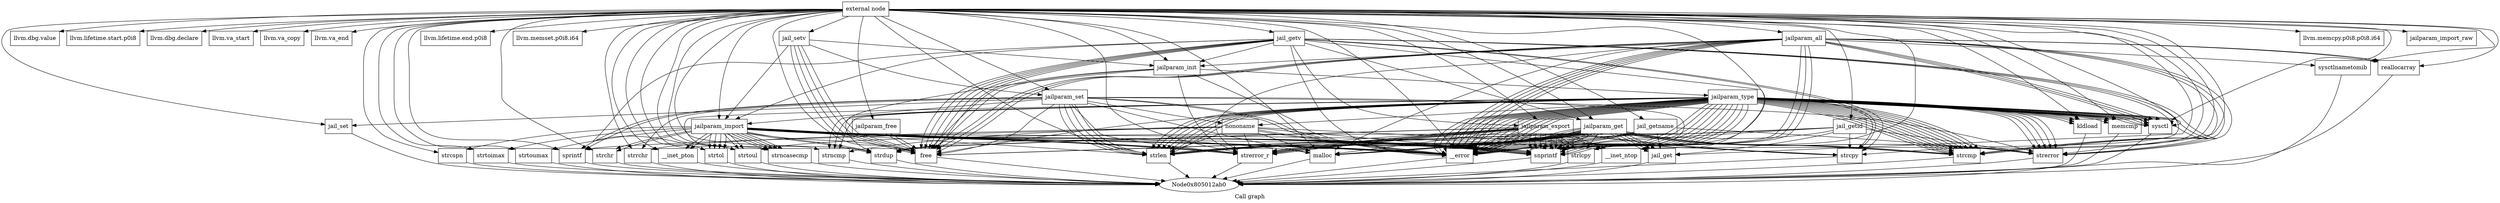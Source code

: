 digraph "Call graph" {
	label="Call graph";

	Node0x805012a80 [shape=record,label="{external node}"];
	Node0x805012a80 -> Node0x805012b10;
	Node0x805012a80 -> Node0x805012cf0;
	Node0x805012a80 -> Node0x805012d50;
	Node0x805012a80 -> Node0x805012db0;
	Node0x805012a80 -> Node0x805012e10;
	Node0x805012a80 -> Node0x805012e70;
	Node0x805012a80 -> Node0x805012ed0;
	Node0x805012a80 -> Node0x805012b70;
	Node0x805012a80 -> Node0x805012bd0;
	Node0x805012a80 -> Node0x805012c30;
	Node0x805012a80 -> Node0x805012c90;
	Node0x805012a80 -> Node0x805013710;
	Node0x805012a80 -> Node0x805013170;
	Node0x805012a80 -> Node0x805013770;
	Node0x805012a80 -> Node0x805013110;
	Node0x805012a80 -> Node0x805012f90;
	Node0x805012a80 -> Node0x805012ff0;
	Node0x805012a80 -> Node0x805013530;
	Node0x805012a80 -> Node0x805013590;
	Node0x805012a80 -> Node0x805013650;
	Node0x805012a80 -> Node0x8050136b0;
	Node0x805012a80 -> Node0x805013290;
	Node0x805012a80 -> Node0x8050137d0;
	Node0x805012a80 -> Node0x805013830;
	Node0x805012a80 -> Node0x805012f30;
	Node0x805012a80 -> Node0x8050130b0;
	Node0x805012a80 -> Node0x8050131d0;
	Node0x805012a80 -> Node0x805013230;
	Node0x805012a80 -> Node0x8050132f0;
	Node0x805012a80 -> Node0x805013350;
	Node0x805012a80 -> Node0x8050133b0;
	Node0x805012a80 -> Node0x805013410;
	Node0x805012a80 -> Node0x805013470;
	Node0x805012a80 -> Node0x8050134d0;
	Node0x805012a80 -> Node0x805013890;
	Node0x805012a80 -> Node0x8050138f0;
	Node0x805012a80 -> Node0x805013950;
	Node0x805012a80 -> Node0x8050139b0;
	Node0x805012a80 -> Node0x805013a10;
	Node0x805012a80 -> Node0x805013a70;
	Node0x805012a80 -> Node0x805013ad0;
	Node0x805012a80 -> Node0x805013b30;
	Node0x805012a80 -> Node0x805013bf0;
	Node0x805012a80 -> Node0x805013b90;
	Node0x805012a80 -> Node0x805013c50;
	Node0x805012a80 -> Node0x805013cb0;
	Node0x805012a80 -> Node0x805013d70;
	Node0x805012a80 -> Node0x805013d10;
	Node0x805012a80 -> Node0x805013dd0;
	Node0x805012a80 -> Node0x805013e30;
	Node0x805012a80 -> Node0x805013e90;
	Node0x805012b10 [shape=record,label="{jail_setv}"];
	Node0x805012b10 -> Node0x805012b70;
	Node0x805012b10 -> Node0x805012bd0;
	Node0x805012b10 -> Node0x805012c30;
	Node0x805012b10 -> Node0x805012c90;
	Node0x805012b10 -> Node0x805012c90;
	Node0x805012b10 -> Node0x805012c90;
	Node0x805012b10 -> Node0x805012c90;
	Node0x805012cf0 [shape=record,label="{llvm.dbg.value}"];
	Node0x805012d50 [shape=record,label="{llvm.lifetime.start.p0i8}"];
	Node0x805012db0 [shape=record,label="{llvm.dbg.declare}"];
	Node0x805012e10 [shape=record,label="{llvm.va_start}"];
	Node0x805012e70 [shape=record,label="{llvm.va_copy}"];
	Node0x805012ed0 [shape=record,label="{llvm.va_end}"];
	Node0x805012b70 [shape=record,label="{jailparam_init}"];
	Node0x805012b70 -> Node0x805012f30;
	Node0x805012b70 -> Node0x805012f90;
	Node0x805012b70 -> Node0x805012ff0;
	Node0x805012b70 -> Node0x805013050;
	Node0x805012b70 -> Node0x805012c90;
	Node0x805012b70 -> Node0x805012c90;
	Node0x805012bd0 [shape=record,label="{jailparam_import}"];
	Node0x805012bd0 -> Node0x805012f30;
	Node0x805012bd0 -> Node0x805012f90;
	Node0x805012bd0 -> Node0x805012ff0;
	Node0x805012bd0 -> Node0x805012f30;
	Node0x805012bd0 -> Node0x805012f90;
	Node0x805012bd0 -> Node0x805012ff0;
	Node0x805012bd0 -> Node0x8050130b0;
	Node0x805012bd0 -> Node0x8050130b0;
	Node0x805012bd0 -> Node0x805013110;
	Node0x805012bd0 -> Node0x805012f90;
	Node0x805012bd0 -> Node0x805012ff0;
	Node0x805012bd0 -> Node0x805013170;
	Node0x805012bd0 -> Node0x8050131d0;
	Node0x805012bd0 -> Node0x805013230;
	Node0x805012bd0 -> Node0x805013290;
	Node0x805012bd0 -> Node0x805013230;
	Node0x805012bd0 -> Node0x805013290;
	Node0x805012bd0 -> Node0x8050132f0;
	Node0x805012bd0 -> Node0x805013290;
	Node0x805012bd0 -> Node0x805013350;
	Node0x805012bd0 -> Node0x8050132f0;
	Node0x805012bd0 -> Node0x805013350;
	Node0x805012bd0 -> Node0x8050133b0;
	Node0x805012bd0 -> Node0x805013410;
	Node0x805012bd0 -> Node0x805013470;
	Node0x805012bd0 -> Node0x8050134d0;
	Node0x805012bd0 -> Node0x805013290;
	Node0x805012bd0 -> Node0x8050134d0;
	Node0x805012bd0 -> Node0x805013290;
	Node0x805012bd0 -> Node0x805013290;
	Node0x805012bd0 -> Node0x805012f90;
	Node0x805012bd0 -> Node0x805012c90;
	Node0x805012bd0 -> Node0x805013230;
	Node0x805012bd0 -> Node0x8050132f0;
	Node0x805012bd0 -> Node0x805013230;
	Node0x805012bd0 -> Node0x805013230;
	Node0x805012bd0 -> Node0x8050132f0;
	Node0x805012c30 [shape=record,label="{jailparam_set}"];
	Node0x805012c30 -> Node0x805013170;
	Node0x805012c30 -> Node0x805013170;
	Node0x805012c30 -> Node0x805013110;
	Node0x805012c30 -> Node0x805012f90;
	Node0x805012c30 -> Node0x805012ff0;
	Node0x805012c30 -> Node0x805013530;
	Node0x805012c30 -> Node0x805013590;
	Node0x805012c30 -> Node0x805013590;
	Node0x805012c30 -> Node0x8050135f0;
	Node0x805012c30 -> Node0x805013170;
	Node0x805012c30 -> Node0x805012bd0;
	Node0x805012c30 -> Node0x805013170;
	Node0x805012c30 -> Node0x805013650;
	Node0x805012c30 -> Node0x805012f90;
	Node0x805012c30 -> Node0x8050136b0;
	Node0x805012c30 -> Node0x805013290;
	Node0x805012c30 -> Node0x805012c90;
	Node0x805012c90 [shape=record,label="{free}"];
	Node0x805012c90 -> Node0x805012ab0;
	Node0x805013710 [shape=record,label="{llvm.lifetime.end.p0i8}"];
	Node0x805013170 [shape=record,label="{strlen}"];
	Node0x805013170 -> Node0x805012ab0;
	Node0x805013770 [shape=record,label="{llvm.memset.p0i8.i64}"];
	Node0x805013110 [shape=record,label="{malloc}"];
	Node0x805013110 -> Node0x805012ab0;
	Node0x805012f90 [shape=record,label="{__error}"];
	Node0x805012f90 -> Node0x805012ab0;
	Node0x805012ff0 [shape=record,label="{strerror_r}"];
	Node0x805012ff0 -> Node0x805012ab0;
	Node0x805013530 [shape=record,label="{strrchr}"];
	Node0x805013530 -> Node0x805012ab0;
	Node0x805013590 [shape=record,label="{sprintf}"];
	Node0x805013590 -> Node0x805012ab0;
	Node0x8050135f0 [shape=record,label="{nononame}"];
	Node0x8050135f0 -> Node0x805013530;
	Node0x8050135f0 -> Node0x8050137d0;
	Node0x8050135f0 -> Node0x805013290;
	Node0x8050135f0 -> Node0x805012f90;
	Node0x8050135f0 -> Node0x805013170;
	Node0x8050135f0 -> Node0x805013110;
	Node0x8050135f0 -> Node0x805012f90;
	Node0x8050135f0 -> Node0x805012ff0;
	Node0x8050135f0 -> Node0x805013590;
	Node0x8050135f0 -> Node0x805013830;
	Node0x805013650 [shape=record,label="{jail_set}"];
	Node0x805013650 -> Node0x805012ab0;
	Node0x8050136b0 [shape=record,label="{strerror}"];
	Node0x8050136b0 -> Node0x805012ab0;
	Node0x805013290 [shape=record,label="{snprintf}"];
	Node0x805013290 -> Node0x805012ab0;
	Node0x8050137d0 [shape=record,label="{strncmp}"];
	Node0x8050137d0 -> Node0x805012ab0;
	Node0x805013830 [shape=record,label="{strcpy}"];
	Node0x805013830 -> Node0x805012ab0;
	Node0x805012f30 [shape=record,label="{strdup}"];
	Node0x805012f30 -> Node0x805012ab0;
	Node0x8050130b0 [shape=record,label="{strchr}"];
	Node0x8050130b0 -> Node0x805012ab0;
	Node0x8050131d0 [shape=record,label="{strcspn}"];
	Node0x8050131d0 -> Node0x805012ab0;
	Node0x805013230 [shape=record,label="{strncasecmp}"];
	Node0x805013230 -> Node0x805012ab0;
	Node0x8050132f0 [shape=record,label="{strtol}"];
	Node0x8050132f0 -> Node0x805012ab0;
	Node0x805013350 [shape=record,label="{strtoul}"];
	Node0x805013350 -> Node0x805012ab0;
	Node0x8050133b0 [shape=record,label="{strtoimax}"];
	Node0x8050133b0 -> Node0x805012ab0;
	Node0x805013410 [shape=record,label="{strtoumax}"];
	Node0x805013410 -> Node0x805012ab0;
	Node0x805013470 [shape=record,label="{strlcpy}"];
	Node0x805013470 -> Node0x805012ab0;
	Node0x8050134d0 [shape=record,label="{__inet_pton}"];
	Node0x8050134d0 -> Node0x805012ab0;
	Node0x805013050 [shape=record,label="{jailparam_type}"];
	Node0x805013050 -> Node0x805013890;
	Node0x805013050 -> Node0x805013290;
	Node0x805013050 -> Node0x805013170;
	Node0x805013050 -> Node0x8050138f0;
	Node0x805013050 -> Node0x805012f90;
	Node0x805013050 -> Node0x805012f90;
	Node0x805013050 -> Node0x8050136b0;
	Node0x805013050 -> Node0x805013290;
	Node0x805013050 -> Node0x805013890;
	Node0x805013050 -> Node0x8050137d0;
	Node0x805013050 -> Node0x805013950;
	Node0x805013050 -> Node0x805013890;
	Node0x805013050 -> Node0x805013890;
	Node0x805013050 -> Node0x805013890;
	Node0x805013050 -> Node0x805013950;
	Node0x805013050 -> Node0x8050137d0;
	Node0x805013050 -> Node0x805013890;
	Node0x805013050 -> Node0x805013890;
	Node0x805013050 -> Node0x805013950;
	Node0x805013050 -> Node0x805012f90;
	Node0x805013050 -> Node0x8050137d0;
	Node0x805013050 -> Node0x805013950;
	Node0x805013050 -> Node0x805012f90;
	Node0x805013050 -> Node0x805012f90;
	Node0x805013050 -> Node0x805012f90;
	Node0x805013050 -> Node0x805013170;
	Node0x805013050 -> Node0x8050138f0;
	Node0x805013050 -> Node0x8050135f0;
	Node0x805013050 -> Node0x805013290;
	Node0x805013050 -> Node0x805012f90;
	Node0x805013050 -> Node0x805013170;
	Node0x805013050 -> Node0x805013830;
	Node0x805013050 -> Node0x805012c90;
	Node0x805013050 -> Node0x805013290;
	Node0x805013050 -> Node0x805013170;
	Node0x805013050 -> Node0x8050138f0;
	Node0x805013050 -> Node0x8050138f0;
	Node0x805013050 -> Node0x8050138f0;
	Node0x805013050 -> Node0x805012f90;
	Node0x805013050 -> Node0x8050136b0;
	Node0x805013050 -> Node0x805013290;
	Node0x805013050 -> Node0x805013170;
	Node0x805013050 -> Node0x805013890;
	Node0x805013050 -> Node0x805013890;
	Node0x805013050 -> Node0x8050138f0;
	Node0x805013050 -> Node0x805012f90;
	Node0x805013050 -> Node0x8050136b0;
	Node0x805013050 -> Node0x805013290;
	Node0x805013050 -> Node0x805013350;
	Node0x805013050 -> Node0x805013890;
	Node0x805013050 -> Node0x805013890;
	Node0x805013050 -> Node0x8050138f0;
	Node0x805013050 -> Node0x805012f90;
	Node0x805013050 -> Node0x8050136b0;
	Node0x805013050 -> Node0x805013290;
	Node0x805013050 -> Node0x8050138f0;
	Node0x805013050 -> Node0x805012f90;
	Node0x805013050 -> Node0x805012f90;
	Node0x805013050 -> Node0x8050136b0;
	Node0x805013050 -> Node0x805013290;
	Node0x805013050 -> Node0x805013170;
	Node0x805013050 -> Node0x8050139b0;
	Node0x805013050 -> Node0x8050139b0;
	Node0x805013050 -> Node0x8050138f0;
	Node0x805013050 -> Node0x805013290;
	Node0x805013050 -> Node0x805012f90;
	Node0x805013050 -> Node0x805013170;
	Node0x805013050 -> Node0x8050139b0;
	Node0x805013050 -> Node0x8050139b0;
	Node0x805013050 -> Node0x805012f90;
	Node0x805013890 [shape=record,label="{strcmp}"];
	Node0x805013890 -> Node0x805012ab0;
	Node0x8050138f0 [shape=record,label="{sysctl}"];
	Node0x8050138f0 -> Node0x805012ab0;
	Node0x805013950 [shape=record,label="{kldload}"];
	Node0x805013950 -> Node0x805012ab0;
	Node0x8050139b0 [shape=record,label="{memcmp}"];
	Node0x8050139b0 -> Node0x805012ab0;
	Node0x805013a10 [shape=record,label="{jailparam_free}"];
	Node0x805013a10 -> Node0x805012c90;
	Node0x805013a10 -> Node0x805012c90;
	Node0x805013a70 [shape=record,label="{jail_getv}"];
	Node0x805013a70 -> Node0x805012b70;
	Node0x805013a70 -> Node0x805013890;
	Node0x805013a70 -> Node0x805013890;
	Node0x805013a70 -> Node0x805013890;
	Node0x805013a70 -> Node0x8050132f0;
	Node0x805013a70 -> Node0x805013470;
	Node0x805013a70 -> Node0x805012f90;
	Node0x805013a70 -> Node0x805012bd0;
	Node0x805013a70 -> Node0x805013ad0;
	Node0x805013a70 -> Node0x805013830;
	Node0x805013a70 -> Node0x805013b30;
	Node0x805013a70 -> Node0x805013830;
	Node0x805013a70 -> Node0x805012c90;
	Node0x805013a70 -> Node0x805012c90;
	Node0x805013a70 -> Node0x805012c90;
	Node0x805013a70 -> Node0x805012c90;
	Node0x805013a70 -> Node0x805012c90;
	Node0x805013ad0 [shape=record,label="{jailparam_get}"];
	Node0x805013ad0 -> Node0x805013890;
	Node0x805013ad0 -> Node0x805013890;
	Node0x805013ad0 -> Node0x805013890;
	Node0x805013ad0 -> Node0x805013170;
	Node0x805013ad0 -> Node0x805013470;
	Node0x805013ad0 -> Node0x805012f90;
	Node0x805013ad0 -> Node0x805013170;
	Node0x805013ad0 -> Node0x805013170;
	Node0x805013ad0 -> Node0x805013b90;
	Node0x805013ad0 -> Node0x805012f90;
	Node0x805013ad0 -> Node0x8050136b0;
	Node0x805013ad0 -> Node0x805013290;
	Node0x805013ad0 -> Node0x805013b90;
	Node0x805013ad0 -> Node0x805012f90;
	Node0x805013ad0 -> Node0x805012c90;
	Node0x805013ad0 -> Node0x805013110;
	Node0x805013ad0 -> Node0x805012f90;
	Node0x805013ad0 -> Node0x805012ff0;
	Node0x805013ad0 -> Node0x805013170;
	Node0x805013ad0 -> Node0x805013110;
	Node0x805013ad0 -> Node0x805012f90;
	Node0x805013ad0 -> Node0x805012ff0;
	Node0x805013ad0 -> Node0x805012f90;
	Node0x805013ad0 -> Node0x805013b90;
	Node0x805013ad0 -> Node0x805012c90;
	Node0x805013ad0 -> Node0x805013110;
	Node0x805013ad0 -> Node0x805012f90;
	Node0x805013ad0 -> Node0x805012ff0;
	Node0x805013ad0 -> Node0x805013b90;
	Node0x805013ad0 -> Node0x805012f90;
	Node0x805013ad0 -> Node0x8050136b0;
	Node0x805013ad0 -> Node0x805013290;
	Node0x805013b30 [shape=record,label="{jailparam_export}"];
	Node0x805013b30 -> Node0x805012f30;
	Node0x805013b30 -> Node0x805012f90;
	Node0x805013b30 -> Node0x805012ff0;
	Node0x805013b30 -> Node0x805012f30;
	Node0x805013b30 -> Node0x805012f90;
	Node0x805013b30 -> Node0x805012ff0;
	Node0x805013b30 -> Node0x805013470;
	Node0x805013b30 -> Node0x805013470;
	Node0x805013b30 -> Node0x805013290;
	Node0x805013b30 -> Node0x805013290;
	Node0x805013b30 -> Node0x805013290;
	Node0x805013b30 -> Node0x805013290;
	Node0x805013b30 -> Node0x805013290;
	Node0x805013b30 -> Node0x805013290;
	Node0x805013b30 -> Node0x805013bf0;
	Node0x805013b30 -> Node0x805012f90;
	Node0x805013b30 -> Node0x805012ff0;
	Node0x805013b30 -> Node0x805013bf0;
	Node0x805013b30 -> Node0x805012f90;
	Node0x805013b30 -> Node0x805012ff0;
	Node0x805013b30 -> Node0x805013290;
	Node0x805013b30 -> Node0x805012f90;
	Node0x805013b30 -> Node0x805013170;
	Node0x805013b30 -> Node0x805013830;
	Node0x805013b30 -> Node0x805013110;
	Node0x805013b30 -> Node0x805012f90;
	Node0x805013b30 -> Node0x805012ff0;
	Node0x805013b30 -> Node0x805013830;
	Node0x805013bf0 [shape=record,label="{__inet_ntop}"];
	Node0x805013bf0 -> Node0x805012ab0;
	Node0x805013b90 [shape=record,label="{jail_get}"];
	Node0x805013b90 -> Node0x805012ab0;
	Node0x805013c50 [shape=record,label="{jailparam_all}"];
	Node0x805013c50 -> Node0x805013110;
	Node0x805013c50 -> Node0x805012f90;
	Node0x805013c50 -> Node0x805012ff0;
	Node0x805013c50 -> Node0x805013cb0;
	Node0x805013c50 -> Node0x8050138f0;
	Node0x805013c50 -> Node0x805012f90;
	Node0x805013c50 -> Node0x8050136b0;
	Node0x805013c50 -> Node0x805013290;
	Node0x805013c50 -> Node0x805012f90;
	Node0x805013c50 -> Node0x805012f90;
	Node0x805013c50 -> Node0x8050136b0;
	Node0x805013c50 -> Node0x805013290;
	Node0x805013c50 -> Node0x8050138f0;
	Node0x805013c50 -> Node0x805012f90;
	Node0x805013c50 -> Node0x8050136b0;
	Node0x805013c50 -> Node0x805013290;
	Node0x805013c50 -> Node0x805013d10;
	Node0x805013c50 -> Node0x805012b70;
	Node0x805013c50 -> Node0x8050138f0;
	Node0x805013c50 -> Node0x805013d10;
	Node0x805013c50 -> Node0x805012c90;
	Node0x805013c50 -> Node0x805012c90;
	Node0x805013c50 -> Node0x805012c90;
	Node0x805013cb0 [shape=record,label="{sysctlnametomib}"];
	Node0x805013cb0 -> Node0x805012ab0;
	Node0x805013d70 [shape=record,label="{llvm.memcpy.p0i8.p0i8.i64}"];
	Node0x805013d10 [shape=record,label="{reallocarray}"];
	Node0x805013d10 -> Node0x805012ab0;
	Node0x805013dd0 [shape=record,label="{jailparam_import_raw}"];
	Node0x805013e30 [shape=record,label="{jail_getid}"];
	Node0x805013e30 -> Node0x805013350;
	Node0x805013e30 -> Node0x805013170;
	Node0x805013e30 -> Node0x805013830;
	Node0x805013e30 -> Node0x805013b90;
	Node0x805013e30 -> Node0x805012f90;
	Node0x805013e30 -> Node0x8050136b0;
	Node0x805013e30 -> Node0x805013290;
	Node0x805013e90 [shape=record,label="{jail_getname}"];
	Node0x805013e90 -> Node0x805013b90;
	Node0x805013e90 -> Node0x805012f90;
	Node0x805013e90 -> Node0x8050136b0;
	Node0x805013e90 -> Node0x805013290;
	Node0x805013e90 -> Node0x805012f30;
	Node0x805013e90 -> Node0x805012f90;
	Node0x805013e90 -> Node0x805012ff0;
}

